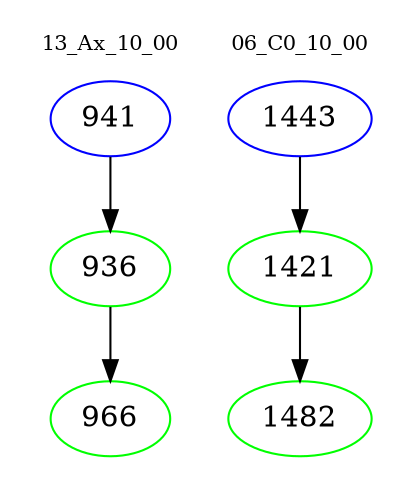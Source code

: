 digraph{
subgraph cluster_0 {
color = white
label = "13_Ax_10_00";
fontsize=10;
T0_941 [label="941", color="blue"]
T0_941 -> T0_936 [color="black"]
T0_936 [label="936", color="green"]
T0_936 -> T0_966 [color="black"]
T0_966 [label="966", color="green"]
}
subgraph cluster_1 {
color = white
label = "06_C0_10_00";
fontsize=10;
T1_1443 [label="1443", color="blue"]
T1_1443 -> T1_1421 [color="black"]
T1_1421 [label="1421", color="green"]
T1_1421 -> T1_1482 [color="black"]
T1_1482 [label="1482", color="green"]
}
}
